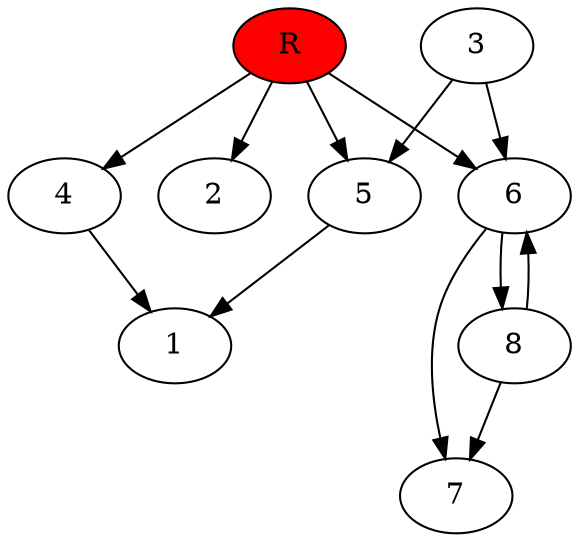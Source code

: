digraph prb16008 {
	1
	2
	3
	4
	5
	6
	7
	8
	R [fillcolor="#ff0000" style=filled]
	3 -> 5
	3 -> 6
	4 -> 1
	5 -> 1
	6 -> 7
	6 -> 8
	8 -> 6
	8 -> 7
	R -> 2
	R -> 4
	R -> 5
	R -> 6
}
